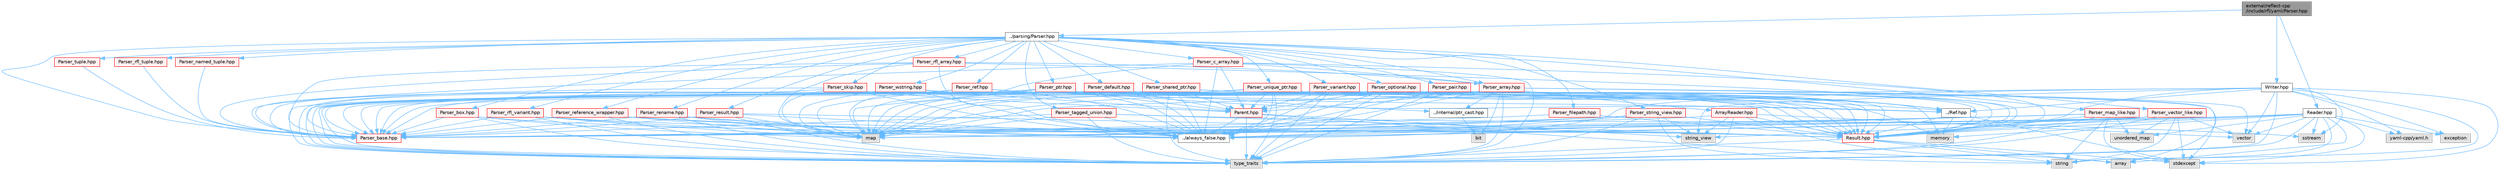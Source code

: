 digraph "external/reflect-cpp/include/rfl/yaml/Parser.hpp"
{
 // LATEX_PDF_SIZE
  bgcolor="transparent";
  edge [fontname=Helvetica,fontsize=10,labelfontname=Helvetica,labelfontsize=10];
  node [fontname=Helvetica,fontsize=10,shape=box,height=0.2,width=0.4];
  Node1 [id="Node000001",label="external/reflect-cpp\l/include/rfl/yaml/Parser.hpp",height=0.2,width=0.4,color="gray40", fillcolor="grey60", style="filled", fontcolor="black",tooltip=" "];
  Node1 -> Node2 [id="edge1_Node000001_Node000002",color="steelblue1",style="solid",tooltip=" "];
  Node2 [id="Node000002",label="../parsing/Parser.hpp",height=0.2,width=0.4,color="grey40", fillcolor="white", style="filled",URL="$parsing_2_parser_8hpp.html",tooltip=" "];
  Node2 -> Node3 [id="edge2_Node000002_Node000003",color="steelblue1",style="solid",tooltip=" "];
  Node3 [id="Node000003",label="Parser_array.hpp",height=0.2,width=0.4,color="red", fillcolor="#FFF0F0", style="filled",URL="$_parser__array_8hpp.html",tooltip=" "];
  Node3 -> Node4 [id="edge3_Node000003_Node000004",color="steelblue1",style="solid",tooltip=" "];
  Node4 [id="Node000004",label="array",height=0.2,width=0.4,color="grey60", fillcolor="#E0E0E0", style="filled",tooltip=" "];
  Node3 -> Node5 [id="edge4_Node000003_Node000005",color="steelblue1",style="solid",tooltip=" "];
  Node5 [id="Node000005",label="bit",height=0.2,width=0.4,color="grey60", fillcolor="#E0E0E0", style="filled",tooltip=" "];
  Node3 -> Node6 [id="edge5_Node000003_Node000006",color="steelblue1",style="solid",tooltip=" "];
  Node6 [id="Node000006",label="map",height=0.2,width=0.4,color="grey60", fillcolor="#E0E0E0", style="filled",tooltip=" "];
  Node3 -> Node7 [id="edge6_Node000003_Node000007",color="steelblue1",style="solid",tooltip=" "];
  Node7 [id="Node000007",label="type_traits",height=0.2,width=0.4,color="grey60", fillcolor="#E0E0E0", style="filled",tooltip=" "];
  Node3 -> Node8 [id="edge7_Node000003_Node000008",color="steelblue1",style="solid",tooltip=" "];
  Node8 [id="Node000008",label="vector",height=0.2,width=0.4,color="grey60", fillcolor="#E0E0E0", style="filled",tooltip=" "];
  Node3 -> Node9 [id="edge8_Node000003_Node000009",color="steelblue1",style="solid",tooltip=" "];
  Node9 [id="Node000009",label="../Ref.hpp",height=0.2,width=0.4,color="grey40", fillcolor="white", style="filled",URL="$_ref_8hpp.html",tooltip=" "];
  Node9 -> Node10 [id="edge9_Node000009_Node000010",color="steelblue1",style="solid",tooltip=" "];
  Node10 [id="Node000010",label="memory",height=0.2,width=0.4,color="grey60", fillcolor="#E0E0E0", style="filled",tooltip=" "];
  Node9 -> Node11 [id="edge10_Node000009_Node000011",color="steelblue1",style="solid",tooltip=" "];
  Node11 [id="Node000011",label="stdexcept",height=0.2,width=0.4,color="grey60", fillcolor="#E0E0E0", style="filled",tooltip=" "];
  Node9 -> Node12 [id="edge11_Node000009_Node000012",color="steelblue1",style="solid",tooltip=" "];
  Node12 [id="Node000012",label="Result.hpp",height=0.2,width=0.4,color="red", fillcolor="#FFF0F0", style="filled",URL="$_result_8hpp.html",tooltip=" "];
  Node12 -> Node4 [id="edge12_Node000012_Node000004",color="steelblue1",style="solid",tooltip=" "];
  Node12 -> Node11 [id="edge13_Node000012_Node000011",color="steelblue1",style="solid",tooltip=" "];
  Node12 -> Node18 [id="edge14_Node000012_Node000018",color="steelblue1",style="solid",tooltip=" "];
  Node18 [id="Node000018",label="string",height=0.2,width=0.4,color="grey60", fillcolor="#E0E0E0", style="filled",tooltip=" "];
  Node12 -> Node7 [id="edge15_Node000012_Node000007",color="steelblue1",style="solid",tooltip=" "];
  Node3 -> Node12 [id="edge16_Node000003_Node000012",color="steelblue1",style="solid",tooltip=" "];
  Node3 -> Node19 [id="edge17_Node000003_Node000019",color="steelblue1",style="solid",tooltip=" "];
  Node19 [id="Node000019",label="../always_false.hpp",height=0.2,width=0.4,color="grey40", fillcolor="white", style="filled",URL="$always__false_8hpp.html",tooltip=" "];
  Node3 -> Node20 [id="edge18_Node000003_Node000020",color="steelblue1",style="solid",tooltip=" "];
  Node20 [id="Node000020",label="../internal/ptr_cast.hpp",height=0.2,width=0.4,color="grey40", fillcolor="white", style="filled",URL="$ptr__cast_8hpp.html",tooltip=" "];
  Node20 -> Node5 [id="edge19_Node000020_Node000005",color="steelblue1",style="solid",tooltip=" "];
  Node3 -> Node21 [id="edge20_Node000003_Node000021",color="steelblue1",style="solid",tooltip=" "];
  Node21 [id="Node000021",label="ArrayReader.hpp",height=0.2,width=0.4,color="red", fillcolor="#FFF0F0", style="filled",URL="$_array_reader_8hpp.html",tooltip=" "];
  Node21 -> Node4 [id="edge21_Node000021_Node000004",color="steelblue1",style="solid",tooltip=" "];
  Node21 -> Node22 [id="edge22_Node000021_Node000022",color="steelblue1",style="solid",tooltip=" "];
  Node22 [id="Node000022",label="string_view",height=0.2,width=0.4,color="grey60", fillcolor="#E0E0E0", style="filled",tooltip=" "];
  Node21 -> Node7 [id="edge23_Node000021_Node000007",color="steelblue1",style="solid",tooltip=" "];
  Node21 -> Node8 [id="edge24_Node000021_Node000008",color="steelblue1",style="solid",tooltip=" "];
  Node21 -> Node12 [id="edge25_Node000021_Node000012",color="steelblue1",style="solid",tooltip=" "];
  Node21 -> Node30 [id="edge26_Node000021_Node000030",color="steelblue1",style="solid",tooltip=" "];
  Node30 [id="Node000030",label="Parser_base.hpp",height=0.2,width=0.4,color="red", fillcolor="#FFF0F0", style="filled",URL="$_parser__base_8hpp.html",tooltip=" "];
  Node3 -> Node40 [id="edge27_Node000003_Node000040",color="steelblue1",style="solid",tooltip=" "];
  Node40 [id="Node000040",label="Parent.hpp",height=0.2,width=0.4,color="red", fillcolor="#FFF0F0", style="filled",URL="$_parent_8hpp.html",tooltip=" "];
  Node40 -> Node18 [id="edge28_Node000040_Node000018",color="steelblue1",style="solid",tooltip=" "];
  Node40 -> Node22 [id="edge29_Node000040_Node000022",color="steelblue1",style="solid",tooltip=" "];
  Node40 -> Node7 [id="edge30_Node000040_Node000007",color="steelblue1",style="solid",tooltip=" "];
  Node40 -> Node19 [id="edge31_Node000040_Node000019",color="steelblue1",style="solid",tooltip=" "];
  Node3 -> Node30 [id="edge32_Node000003_Node000030",color="steelblue1",style="solid",tooltip=" "];
  Node2 -> Node30 [id="edge33_Node000002_Node000030",color="steelblue1",style="solid",tooltip=" "];
  Node2 -> Node62 [id="edge34_Node000002_Node000062",color="steelblue1",style="solid",tooltip=" "];
  Node62 [id="Node000062",label="Parser_box.hpp",height=0.2,width=0.4,color="red", fillcolor="#FFF0F0", style="filled",URL="$_parser__box_8hpp.html",tooltip=" "];
  Node62 -> Node6 [id="edge35_Node000062_Node000006",color="steelblue1",style="solid",tooltip=" "];
  Node62 -> Node7 [id="edge36_Node000062_Node000007",color="steelblue1",style="solid",tooltip=" "];
  Node62 -> Node12 [id="edge37_Node000062_Node000012",color="steelblue1",style="solid",tooltip=" "];
  Node62 -> Node30 [id="edge38_Node000062_Node000030",color="steelblue1",style="solid",tooltip=" "];
  Node2 -> Node64 [id="edge39_Node000002_Node000064",color="steelblue1",style="solid",tooltip=" "];
  Node64 [id="Node000064",label="Parser_c_array.hpp",height=0.2,width=0.4,color="red", fillcolor="#FFF0F0", style="filled",URL="$_parser__c__array_8hpp.html",tooltip=" "];
  Node64 -> Node6 [id="edge40_Node000064_Node000006",color="steelblue1",style="solid",tooltip=" "];
  Node64 -> Node7 [id="edge41_Node000064_Node000007",color="steelblue1",style="solid",tooltip=" "];
  Node64 -> Node12 [id="edge42_Node000064_Node000012",color="steelblue1",style="solid",tooltip=" "];
  Node64 -> Node19 [id="edge43_Node000064_Node000019",color="steelblue1",style="solid",tooltip=" "];
  Node64 -> Node40 [id="edge44_Node000064_Node000040",color="steelblue1",style="solid",tooltip=" "];
  Node64 -> Node3 [id="edge45_Node000064_Node000003",color="steelblue1",style="solid",tooltip=" "];
  Node64 -> Node30 [id="edge46_Node000064_Node000030",color="steelblue1",style="solid",tooltip=" "];
  Node2 -> Node65 [id="edge47_Node000002_Node000065",color="steelblue1",style="solid",tooltip=" "];
  Node65 [id="Node000065",label="Parser_default.hpp",height=0.2,width=0.4,color="red", fillcolor="#FFF0F0", style="filled",URL="$_parser__default_8hpp.html",tooltip=" "];
  Node65 -> Node6 [id="edge48_Node000065_Node000006",color="steelblue1",style="solid",tooltip=" "];
  Node65 -> Node11 [id="edge49_Node000065_Node000011",color="steelblue1",style="solid",tooltip=" "];
  Node65 -> Node7 [id="edge50_Node000065_Node000007",color="steelblue1",style="solid",tooltip=" "];
  Node65 -> Node12 [id="edge51_Node000065_Node000012",color="steelblue1",style="solid",tooltip=" "];
  Node65 -> Node19 [id="edge52_Node000065_Node000019",color="steelblue1",style="solid",tooltip=" "];
  Node65 -> Node20 [id="edge53_Node000065_Node000020",color="steelblue1",style="solid",tooltip=" "];
  Node65 -> Node40 [id="edge54_Node000065_Node000040",color="steelblue1",style="solid",tooltip=" "];
  Node65 -> Node30 [id="edge55_Node000065_Node000030",color="steelblue1",style="solid",tooltip=" "];
  Node2 -> Node168 [id="edge56_Node000002_Node000168",color="steelblue1",style="solid",tooltip=" "];
  Node168 [id="Node000168",label="Parser_filepath.hpp",height=0.2,width=0.4,color="red", fillcolor="#FFF0F0", style="filled",URL="$_parser__filepath_8hpp.html",tooltip=" "];
  Node168 -> Node12 [id="edge57_Node000168_Node000012",color="steelblue1",style="solid",tooltip=" "];
  Node168 -> Node30 [id="edge58_Node000168_Node000030",color="steelblue1",style="solid",tooltip=" "];
  Node2 -> Node170 [id="edge59_Node000002_Node000170",color="steelblue1",style="solid",tooltip=" "];
  Node170 [id="Node000170",label="Parser_map_like.hpp",height=0.2,width=0.4,color="red", fillcolor="#FFF0F0", style="filled",URL="$_parser__map__like_8hpp.html",tooltip=" "];
  Node170 -> Node6 [id="edge60_Node000170_Node000006",color="steelblue1",style="solid",tooltip=" "];
  Node170 -> Node11 [id="edge61_Node000170_Node000011",color="steelblue1",style="solid",tooltip=" "];
  Node170 -> Node18 [id="edge62_Node000170_Node000018",color="steelblue1",style="solid",tooltip=" "];
  Node170 -> Node7 [id="edge63_Node000170_Node000007",color="steelblue1",style="solid",tooltip=" "];
  Node170 -> Node171 [id="edge64_Node000170_Node000171",color="steelblue1",style="solid",tooltip=" "];
  Node171 [id="Node000171",label="unordered_map",height=0.2,width=0.4,color="grey60", fillcolor="#E0E0E0", style="filled",tooltip=" "];
  Node170 -> Node12 [id="edge65_Node000170_Node000012",color="steelblue1",style="solid",tooltip=" "];
  Node170 -> Node19 [id="edge66_Node000170_Node000019",color="steelblue1",style="solid",tooltip=" "];
  Node170 -> Node30 [id="edge67_Node000170_Node000030",color="steelblue1",style="solid",tooltip=" "];
  Node2 -> Node176 [id="edge68_Node000002_Node000176",color="steelblue1",style="solid",tooltip=" "];
  Node176 [id="Node000176",label="Parser_named_tuple.hpp",height=0.2,width=0.4,color="red", fillcolor="#FFF0F0", style="filled",URL="$_parser__named__tuple_8hpp.html",tooltip=" "];
  Node176 -> Node30 [id="edge69_Node000176_Node000030",color="steelblue1",style="solid",tooltip=" "];
  Node2 -> Node198 [id="edge70_Node000002_Node000198",color="steelblue1",style="solid",tooltip=" "];
  Node198 [id="Node000198",label="Parser_optional.hpp",height=0.2,width=0.4,color="red", fillcolor="#FFF0F0", style="filled",URL="$_parser__optional_8hpp.html",tooltip=" "];
  Node198 -> Node6 [id="edge71_Node000198_Node000006",color="steelblue1",style="solid",tooltip=" "];
  Node198 -> Node7 [id="edge72_Node000198_Node000007",color="steelblue1",style="solid",tooltip=" "];
  Node198 -> Node9 [id="edge73_Node000198_Node000009",color="steelblue1",style="solid",tooltip=" "];
  Node198 -> Node12 [id="edge74_Node000198_Node000012",color="steelblue1",style="solid",tooltip=" "];
  Node198 -> Node19 [id="edge75_Node000198_Node000019",color="steelblue1",style="solid",tooltip=" "];
  Node198 -> Node40 [id="edge76_Node000198_Node000040",color="steelblue1",style="solid",tooltip=" "];
  Node198 -> Node30 [id="edge77_Node000198_Node000030",color="steelblue1",style="solid",tooltip=" "];
  Node2 -> Node200 [id="edge78_Node000002_Node000200",color="steelblue1",style="solid",tooltip=" "];
  Node200 [id="Node000200",label="Parser_pair.hpp",height=0.2,width=0.4,color="red", fillcolor="#FFF0F0", style="filled",URL="$_parser__pair_8hpp.html",tooltip=" "];
  Node200 -> Node6 [id="edge79_Node000200_Node000006",color="steelblue1",style="solid",tooltip=" "];
  Node200 -> Node7 [id="edge80_Node000200_Node000007",color="steelblue1",style="solid",tooltip=" "];
  Node200 -> Node9 [id="edge81_Node000200_Node000009",color="steelblue1",style="solid",tooltip=" "];
  Node200 -> Node12 [id="edge82_Node000200_Node000012",color="steelblue1",style="solid",tooltip=" "];
  Node200 -> Node19 [id="edge83_Node000200_Node000019",color="steelblue1",style="solid",tooltip=" "];
  Node200 -> Node30 [id="edge84_Node000200_Node000030",color="steelblue1",style="solid",tooltip=" "];
  Node2 -> Node201 [id="edge85_Node000002_Node000201",color="steelblue1",style="solid",tooltip=" "];
  Node201 [id="Node000201",label="Parser_ptr.hpp",height=0.2,width=0.4,color="red", fillcolor="#FFF0F0", style="filled",URL="$_parser__ptr_8hpp.html",tooltip=" "];
  Node201 -> Node6 [id="edge86_Node000201_Node000006",color="steelblue1",style="solid",tooltip=" "];
  Node201 -> Node7 [id="edge87_Node000201_Node000007",color="steelblue1",style="solid",tooltip=" "];
  Node201 -> Node9 [id="edge88_Node000201_Node000009",color="steelblue1",style="solid",tooltip=" "];
  Node201 -> Node12 [id="edge89_Node000201_Node000012",color="steelblue1",style="solid",tooltip=" "];
  Node201 -> Node19 [id="edge90_Node000201_Node000019",color="steelblue1",style="solid",tooltip=" "];
  Node201 -> Node40 [id="edge91_Node000201_Node000040",color="steelblue1",style="solid",tooltip=" "];
  Node201 -> Node30 [id="edge92_Node000201_Node000030",color="steelblue1",style="solid",tooltip=" "];
  Node2 -> Node202 [id="edge93_Node000002_Node000202",color="steelblue1",style="solid",tooltip=" "];
  Node202 [id="Node000202",label="Parser_ref.hpp",height=0.2,width=0.4,color="red", fillcolor="#FFF0F0", style="filled",URL="$_parser__ref_8hpp.html",tooltip=" "];
  Node202 -> Node6 [id="edge94_Node000202_Node000006",color="steelblue1",style="solid",tooltip=" "];
  Node202 -> Node7 [id="edge95_Node000202_Node000007",color="steelblue1",style="solid",tooltip=" "];
  Node202 -> Node9 [id="edge96_Node000202_Node000009",color="steelblue1",style="solid",tooltip=" "];
  Node202 -> Node12 [id="edge97_Node000202_Node000012",color="steelblue1",style="solid",tooltip=" "];
  Node202 -> Node19 [id="edge98_Node000202_Node000019",color="steelblue1",style="solid",tooltip=" "];
  Node202 -> Node30 [id="edge99_Node000202_Node000030",color="steelblue1",style="solid",tooltip=" "];
  Node2 -> Node203 [id="edge100_Node000002_Node000203",color="steelblue1",style="solid",tooltip=" "];
  Node203 [id="Node000203",label="Parser_reference_wrapper.hpp",height=0.2,width=0.4,color="red", fillcolor="#FFF0F0", style="filled",URL="$_parser__reference__wrapper_8hpp.html",tooltip=" "];
  Node203 -> Node6 [id="edge101_Node000203_Node000006",color="steelblue1",style="solid",tooltip=" "];
  Node203 -> Node7 [id="edge102_Node000203_Node000007",color="steelblue1",style="solid",tooltip=" "];
  Node203 -> Node12 [id="edge103_Node000203_Node000012",color="steelblue1",style="solid",tooltip=" "];
  Node203 -> Node19 [id="edge104_Node000203_Node000019",color="steelblue1",style="solid",tooltip=" "];
  Node203 -> Node30 [id="edge105_Node000203_Node000030",color="steelblue1",style="solid",tooltip=" "];
  Node2 -> Node204 [id="edge106_Node000002_Node000204",color="steelblue1",style="solid",tooltip=" "];
  Node204 [id="Node000204",label="Parser_rename.hpp",height=0.2,width=0.4,color="red", fillcolor="#FFF0F0", style="filled",URL="$_parser__rename_8hpp.html",tooltip=" "];
  Node204 -> Node6 [id="edge107_Node000204_Node000006",color="steelblue1",style="solid",tooltip=" "];
  Node204 -> Node7 [id="edge108_Node000204_Node000007",color="steelblue1",style="solid",tooltip=" "];
  Node204 -> Node12 [id="edge109_Node000204_Node000012",color="steelblue1",style="solid",tooltip=" "];
  Node204 -> Node19 [id="edge110_Node000204_Node000019",color="steelblue1",style="solid",tooltip=" "];
  Node204 -> Node30 [id="edge111_Node000204_Node000030",color="steelblue1",style="solid",tooltip=" "];
  Node2 -> Node205 [id="edge112_Node000002_Node000205",color="steelblue1",style="solid",tooltip=" "];
  Node205 [id="Node000205",label="Parser_result.hpp",height=0.2,width=0.4,color="red", fillcolor="#FFF0F0", style="filled",URL="$_parser__result_8hpp.html",tooltip=" "];
  Node205 -> Node6 [id="edge113_Node000205_Node000006",color="steelblue1",style="solid",tooltip=" "];
  Node205 -> Node7 [id="edge114_Node000205_Node000007",color="steelblue1",style="solid",tooltip=" "];
  Node205 -> Node12 [id="edge115_Node000205_Node000012",color="steelblue1",style="solid",tooltip=" "];
  Node205 -> Node19 [id="edge116_Node000205_Node000019",color="steelblue1",style="solid",tooltip=" "];
  Node205 -> Node30 [id="edge117_Node000205_Node000030",color="steelblue1",style="solid",tooltip=" "];
  Node2 -> Node206 [id="edge118_Node000002_Node000206",color="steelblue1",style="solid",tooltip=" "];
  Node206 [id="Node000206",label="Parser_rfl_array.hpp",height=0.2,width=0.4,color="red", fillcolor="#FFF0F0", style="filled",URL="$_parser__rfl__array_8hpp.html",tooltip=" "];
  Node206 -> Node6 [id="edge119_Node000206_Node000006",color="steelblue1",style="solid",tooltip=" "];
  Node206 -> Node7 [id="edge120_Node000206_Node000007",color="steelblue1",style="solid",tooltip=" "];
  Node206 -> Node12 [id="edge121_Node000206_Node000012",color="steelblue1",style="solid",tooltip=" "];
  Node206 -> Node19 [id="edge122_Node000206_Node000019",color="steelblue1",style="solid",tooltip=" "];
  Node206 -> Node3 [id="edge123_Node000206_Node000003",color="steelblue1",style="solid",tooltip=" "];
  Node206 -> Node30 [id="edge124_Node000206_Node000030",color="steelblue1",style="solid",tooltip=" "];
  Node2 -> Node207 [id="edge125_Node000002_Node000207",color="steelblue1",style="solid",tooltip=" "];
  Node207 [id="Node000207",label="Parser_rfl_tuple.hpp",height=0.2,width=0.4,color="red", fillcolor="#FFF0F0", style="filled",URL="$_parser__rfl__tuple_8hpp.html",tooltip=" "];
  Node207 -> Node30 [id="edge126_Node000207_Node000030",color="steelblue1",style="solid",tooltip=" "];
  Node2 -> Node213 [id="edge127_Node000002_Node000213",color="steelblue1",style="solid",tooltip=" "];
  Node213 [id="Node000213",label="Parser_rfl_variant.hpp",height=0.2,width=0.4,color="red", fillcolor="#FFF0F0", style="filled",URL="$_parser__rfl__variant_8hpp.html",tooltip=" "];
  Node213 -> Node6 [id="edge128_Node000213_Node000006",color="steelblue1",style="solid",tooltip=" "];
  Node213 -> Node7 [id="edge129_Node000213_Node000007",color="steelblue1",style="solid",tooltip=" "];
  Node213 -> Node12 [id="edge130_Node000213_Node000012",color="steelblue1",style="solid",tooltip=" "];
  Node213 -> Node19 [id="edge131_Node000213_Node000019",color="steelblue1",style="solid",tooltip=" "];
  Node213 -> Node30 [id="edge132_Node000213_Node000030",color="steelblue1",style="solid",tooltip=" "];
  Node2 -> Node225 [id="edge133_Node000002_Node000225",color="steelblue1",style="solid",tooltip=" "];
  Node225 [id="Node000225",label="Parser_shared_ptr.hpp",height=0.2,width=0.4,color="red", fillcolor="#FFF0F0", style="filled",URL="$_parser__shared__ptr_8hpp.html",tooltip=" "];
  Node225 -> Node6 [id="edge134_Node000225_Node000006",color="steelblue1",style="solid",tooltip=" "];
  Node225 -> Node10 [id="edge135_Node000225_Node000010",color="steelblue1",style="solid",tooltip=" "];
  Node225 -> Node7 [id="edge136_Node000225_Node000007",color="steelblue1",style="solid",tooltip=" "];
  Node225 -> Node9 [id="edge137_Node000225_Node000009",color="steelblue1",style="solid",tooltip=" "];
  Node225 -> Node12 [id="edge138_Node000225_Node000012",color="steelblue1",style="solid",tooltip=" "];
  Node225 -> Node19 [id="edge139_Node000225_Node000019",color="steelblue1",style="solid",tooltip=" "];
  Node225 -> Node40 [id="edge140_Node000225_Node000040",color="steelblue1",style="solid",tooltip=" "];
  Node225 -> Node30 [id="edge141_Node000225_Node000030",color="steelblue1",style="solid",tooltip=" "];
  Node2 -> Node227 [id="edge142_Node000002_Node000227",color="steelblue1",style="solid",tooltip=" "];
  Node227 [id="Node000227",label="Parser_skip.hpp",height=0.2,width=0.4,color="red", fillcolor="#FFF0F0", style="filled",URL="$_parser__skip_8hpp.html",tooltip=" "];
  Node227 -> Node6 [id="edge143_Node000227_Node000006",color="steelblue1",style="solid",tooltip=" "];
  Node227 -> Node7 [id="edge144_Node000227_Node000007",color="steelblue1",style="solid",tooltip=" "];
  Node227 -> Node12 [id="edge145_Node000227_Node000012",color="steelblue1",style="solid",tooltip=" "];
  Node227 -> Node19 [id="edge146_Node000227_Node000019",color="steelblue1",style="solid",tooltip=" "];
  Node227 -> Node40 [id="edge147_Node000227_Node000040",color="steelblue1",style="solid",tooltip=" "];
  Node227 -> Node30 [id="edge148_Node000227_Node000030",color="steelblue1",style="solid",tooltip=" "];
  Node2 -> Node228 [id="edge149_Node000002_Node000228",color="steelblue1",style="solid",tooltip=" "];
  Node228 [id="Node000228",label="Parser_string_view.hpp",height=0.2,width=0.4,color="red", fillcolor="#FFF0F0", style="filled",URL="$_parser__string__view_8hpp.html",tooltip=" "];
  Node228 -> Node6 [id="edge150_Node000228_Node000006",color="steelblue1",style="solid",tooltip=" "];
  Node228 -> Node18 [id="edge151_Node000228_Node000018",color="steelblue1",style="solid",tooltip=" "];
  Node228 -> Node22 [id="edge152_Node000228_Node000022",color="steelblue1",style="solid",tooltip=" "];
  Node228 -> Node7 [id="edge153_Node000228_Node000007",color="steelblue1",style="solid",tooltip=" "];
  Node228 -> Node12 [id="edge154_Node000228_Node000012",color="steelblue1",style="solid",tooltip=" "];
  Node228 -> Node19 [id="edge155_Node000228_Node000019",color="steelblue1",style="solid",tooltip=" "];
  Node228 -> Node30 [id="edge156_Node000228_Node000030",color="steelblue1",style="solid",tooltip=" "];
  Node2 -> Node229 [id="edge157_Node000002_Node000229",color="steelblue1",style="solid",tooltip=" "];
  Node229 [id="Node000229",label="Parser_tagged_union.hpp",height=0.2,width=0.4,color="red", fillcolor="#FFF0F0", style="filled",URL="$_parser__tagged__union_8hpp.html",tooltip=" "];
  Node229 -> Node6 [id="edge158_Node000229_Node000006",color="steelblue1",style="solid",tooltip=" "];
  Node229 -> Node175 [id="edge159_Node000229_Node000175",color="steelblue1",style="solid",tooltip=" "];
  Node175 [id="Node000175",label="sstream",height=0.2,width=0.4,color="grey60", fillcolor="#E0E0E0", style="filled",tooltip=" "];
  Node229 -> Node7 [id="edge160_Node000229_Node000007",color="steelblue1",style="solid",tooltip=" "];
  Node229 -> Node12 [id="edge161_Node000229_Node000012",color="steelblue1",style="solid",tooltip=" "];
  Node229 -> Node19 [id="edge162_Node000229_Node000019",color="steelblue1",style="solid",tooltip=" "];
  Node229 -> Node30 [id="edge163_Node000229_Node000030",color="steelblue1",style="solid",tooltip=" "];
  Node2 -> Node231 [id="edge164_Node000002_Node000231",color="steelblue1",style="solid",tooltip=" "];
  Node231 [id="Node000231",label="Parser_tuple.hpp",height=0.2,width=0.4,color="red", fillcolor="#FFF0F0", style="filled",URL="$_parser__tuple_8hpp.html",tooltip=" "];
  Node231 -> Node30 [id="edge165_Node000231_Node000030",color="steelblue1",style="solid",tooltip=" "];
  Node2 -> Node232 [id="edge166_Node000002_Node000232",color="steelblue1",style="solid",tooltip=" "];
  Node232 [id="Node000232",label="Parser_unique_ptr.hpp",height=0.2,width=0.4,color="red", fillcolor="#FFF0F0", style="filled",URL="$_parser__unique__ptr_8hpp.html",tooltip=" "];
  Node232 -> Node6 [id="edge167_Node000232_Node000006",color="steelblue1",style="solid",tooltip=" "];
  Node232 -> Node10 [id="edge168_Node000232_Node000010",color="steelblue1",style="solid",tooltip=" "];
  Node232 -> Node7 [id="edge169_Node000232_Node000007",color="steelblue1",style="solid",tooltip=" "];
  Node232 -> Node9 [id="edge170_Node000232_Node000009",color="steelblue1",style="solid",tooltip=" "];
  Node232 -> Node12 [id="edge171_Node000232_Node000012",color="steelblue1",style="solid",tooltip=" "];
  Node232 -> Node19 [id="edge172_Node000232_Node000019",color="steelblue1",style="solid",tooltip=" "];
  Node232 -> Node40 [id="edge173_Node000232_Node000040",color="steelblue1",style="solid",tooltip=" "];
  Node232 -> Node30 [id="edge174_Node000232_Node000030",color="steelblue1",style="solid",tooltip=" "];
  Node2 -> Node234 [id="edge175_Node000002_Node000234",color="steelblue1",style="solid",tooltip=" "];
  Node234 [id="Node000234",label="Parser_variant.hpp",height=0.2,width=0.4,color="red", fillcolor="#FFF0F0", style="filled",URL="$_parser__variant_8hpp.html",tooltip=" "];
  Node234 -> Node6 [id="edge176_Node000234_Node000006",color="steelblue1",style="solid",tooltip=" "];
  Node234 -> Node7 [id="edge177_Node000234_Node000007",color="steelblue1",style="solid",tooltip=" "];
  Node234 -> Node9 [id="edge178_Node000234_Node000009",color="steelblue1",style="solid",tooltip=" "];
  Node234 -> Node12 [id="edge179_Node000234_Node000012",color="steelblue1",style="solid",tooltip=" "];
  Node234 -> Node19 [id="edge180_Node000234_Node000019",color="steelblue1",style="solid",tooltip=" "];
  Node234 -> Node40 [id="edge181_Node000234_Node000040",color="steelblue1",style="solid",tooltip=" "];
  Node234 -> Node30 [id="edge182_Node000234_Node000030",color="steelblue1",style="solid",tooltip=" "];
  Node2 -> Node235 [id="edge183_Node000002_Node000235",color="steelblue1",style="solid",tooltip=" "];
  Node235 [id="Node000235",label="Parser_vector_like.hpp",height=0.2,width=0.4,color="red", fillcolor="#FFF0F0", style="filled",URL="$_parser__vector__like_8hpp.html",tooltip=" "];
  Node235 -> Node6 [id="edge184_Node000235_Node000006",color="steelblue1",style="solid",tooltip=" "];
  Node235 -> Node11 [id="edge185_Node000235_Node000011",color="steelblue1",style="solid",tooltip=" "];
  Node235 -> Node18 [id="edge186_Node000235_Node000018",color="steelblue1",style="solid",tooltip=" "];
  Node235 -> Node7 [id="edge187_Node000235_Node000007",color="steelblue1",style="solid",tooltip=" "];
  Node235 -> Node171 [id="edge188_Node000235_Node000171",color="steelblue1",style="solid",tooltip=" "];
  Node235 -> Node8 [id="edge189_Node000235_Node000008",color="steelblue1",style="solid",tooltip=" "];
  Node235 -> Node12 [id="edge190_Node000235_Node000012",color="steelblue1",style="solid",tooltip=" "];
  Node235 -> Node19 [id="edge191_Node000235_Node000019",color="steelblue1",style="solid",tooltip=" "];
  Node235 -> Node30 [id="edge192_Node000235_Node000030",color="steelblue1",style="solid",tooltip=" "];
  Node2 -> Node242 [id="edge193_Node000002_Node000242",color="steelblue1",style="solid",tooltip=" "];
  Node242 [id="Node000242",label="Parser_wstring.hpp",height=0.2,width=0.4,color="red", fillcolor="#FFF0F0", style="filled",URL="$_parser__wstring_8hpp.html",tooltip=" "];
  Node242 -> Node6 [id="edge194_Node000242_Node000006",color="steelblue1",style="solid",tooltip=" "];
  Node242 -> Node7 [id="edge195_Node000242_Node000007",color="steelblue1",style="solid",tooltip=" "];
  Node242 -> Node12 [id="edge196_Node000242_Node000012",color="steelblue1",style="solid",tooltip=" "];
  Node242 -> Node19 [id="edge197_Node000242_Node000019",color="steelblue1",style="solid",tooltip=" "];
  Node242 -> Node40 [id="edge198_Node000242_Node000040",color="steelblue1",style="solid",tooltip=" "];
  Node242 -> Node30 [id="edge199_Node000242_Node000030",color="steelblue1",style="solid",tooltip=" "];
  Node1 -> Node243 [id="edge200_Node000001_Node000243",color="steelblue1",style="solid",tooltip=" "];
  Node243 [id="Node000243",label="Reader.hpp",height=0.2,width=0.4,color="grey40", fillcolor="white", style="filled",URL="$yaml_2_reader_8hpp.html",tooltip=" "];
  Node243 -> Node244 [id="edge201_Node000243_Node000244",color="steelblue1",style="solid",tooltip=" "];
  Node244 [id="Node000244",label="yaml-cpp/yaml.h",height=0.2,width=0.4,color="grey60", fillcolor="#E0E0E0", style="filled",tooltip=" "];
  Node243 -> Node4 [id="edge202_Node000243_Node000004",color="steelblue1",style="solid",tooltip=" "];
  Node243 -> Node245 [id="edge203_Node000243_Node000245",color="steelblue1",style="solid",tooltip=" "];
  Node245 [id="Node000245",label="exception",height=0.2,width=0.4,color="grey60", fillcolor="#E0E0E0", style="filled",tooltip=" "];
  Node243 -> Node6 [id="edge204_Node000243_Node000006",color="steelblue1",style="solid",tooltip=" "];
  Node243 -> Node10 [id="edge205_Node000243_Node000010",color="steelblue1",style="solid",tooltip=" "];
  Node243 -> Node175 [id="edge206_Node000243_Node000175",color="steelblue1",style="solid",tooltip=" "];
  Node243 -> Node11 [id="edge207_Node000243_Node000011",color="steelblue1",style="solid",tooltip=" "];
  Node243 -> Node18 [id="edge208_Node000243_Node000018",color="steelblue1",style="solid",tooltip=" "];
  Node243 -> Node22 [id="edge209_Node000243_Node000022",color="steelblue1",style="solid",tooltip=" "];
  Node243 -> Node7 [id="edge210_Node000243_Node000007",color="steelblue1",style="solid",tooltip=" "];
  Node243 -> Node171 [id="edge211_Node000243_Node000171",color="steelblue1",style="solid",tooltip=" "];
  Node243 -> Node8 [id="edge212_Node000243_Node000008",color="steelblue1",style="solid",tooltip=" "];
  Node243 -> Node12 [id="edge213_Node000243_Node000012",color="steelblue1",style="solid",tooltip=" "];
  Node243 -> Node19 [id="edge214_Node000243_Node000019",color="steelblue1",style="solid",tooltip=" "];
  Node1 -> Node246 [id="edge215_Node000001_Node000246",color="steelblue1",style="solid",tooltip=" "];
  Node246 [id="Node000246",label="Writer.hpp",height=0.2,width=0.4,color="grey40", fillcolor="white", style="filled",URL="$yaml_2_writer_8hpp.html",tooltip=" "];
  Node246 -> Node244 [id="edge216_Node000246_Node000244",color="steelblue1",style="solid",tooltip=" "];
  Node246 -> Node245 [id="edge217_Node000246_Node000245",color="steelblue1",style="solid",tooltip=" "];
  Node246 -> Node6 [id="edge218_Node000246_Node000006",color="steelblue1",style="solid",tooltip=" "];
  Node246 -> Node175 [id="edge219_Node000246_Node000175",color="steelblue1",style="solid",tooltip=" "];
  Node246 -> Node11 [id="edge220_Node000246_Node000011",color="steelblue1",style="solid",tooltip=" "];
  Node246 -> Node18 [id="edge221_Node000246_Node000018",color="steelblue1",style="solid",tooltip=" "];
  Node246 -> Node22 [id="edge222_Node000246_Node000022",color="steelblue1",style="solid",tooltip=" "];
  Node246 -> Node7 [id="edge223_Node000246_Node000007",color="steelblue1",style="solid",tooltip=" "];
  Node246 -> Node8 [id="edge224_Node000246_Node000008",color="steelblue1",style="solid",tooltip=" "];
  Node246 -> Node9 [id="edge225_Node000246_Node000009",color="steelblue1",style="solid",tooltip=" "];
  Node246 -> Node12 [id="edge226_Node000246_Node000012",color="steelblue1",style="solid",tooltip=" "];
  Node246 -> Node19 [id="edge227_Node000246_Node000019",color="steelblue1",style="solid",tooltip=" "];
}
